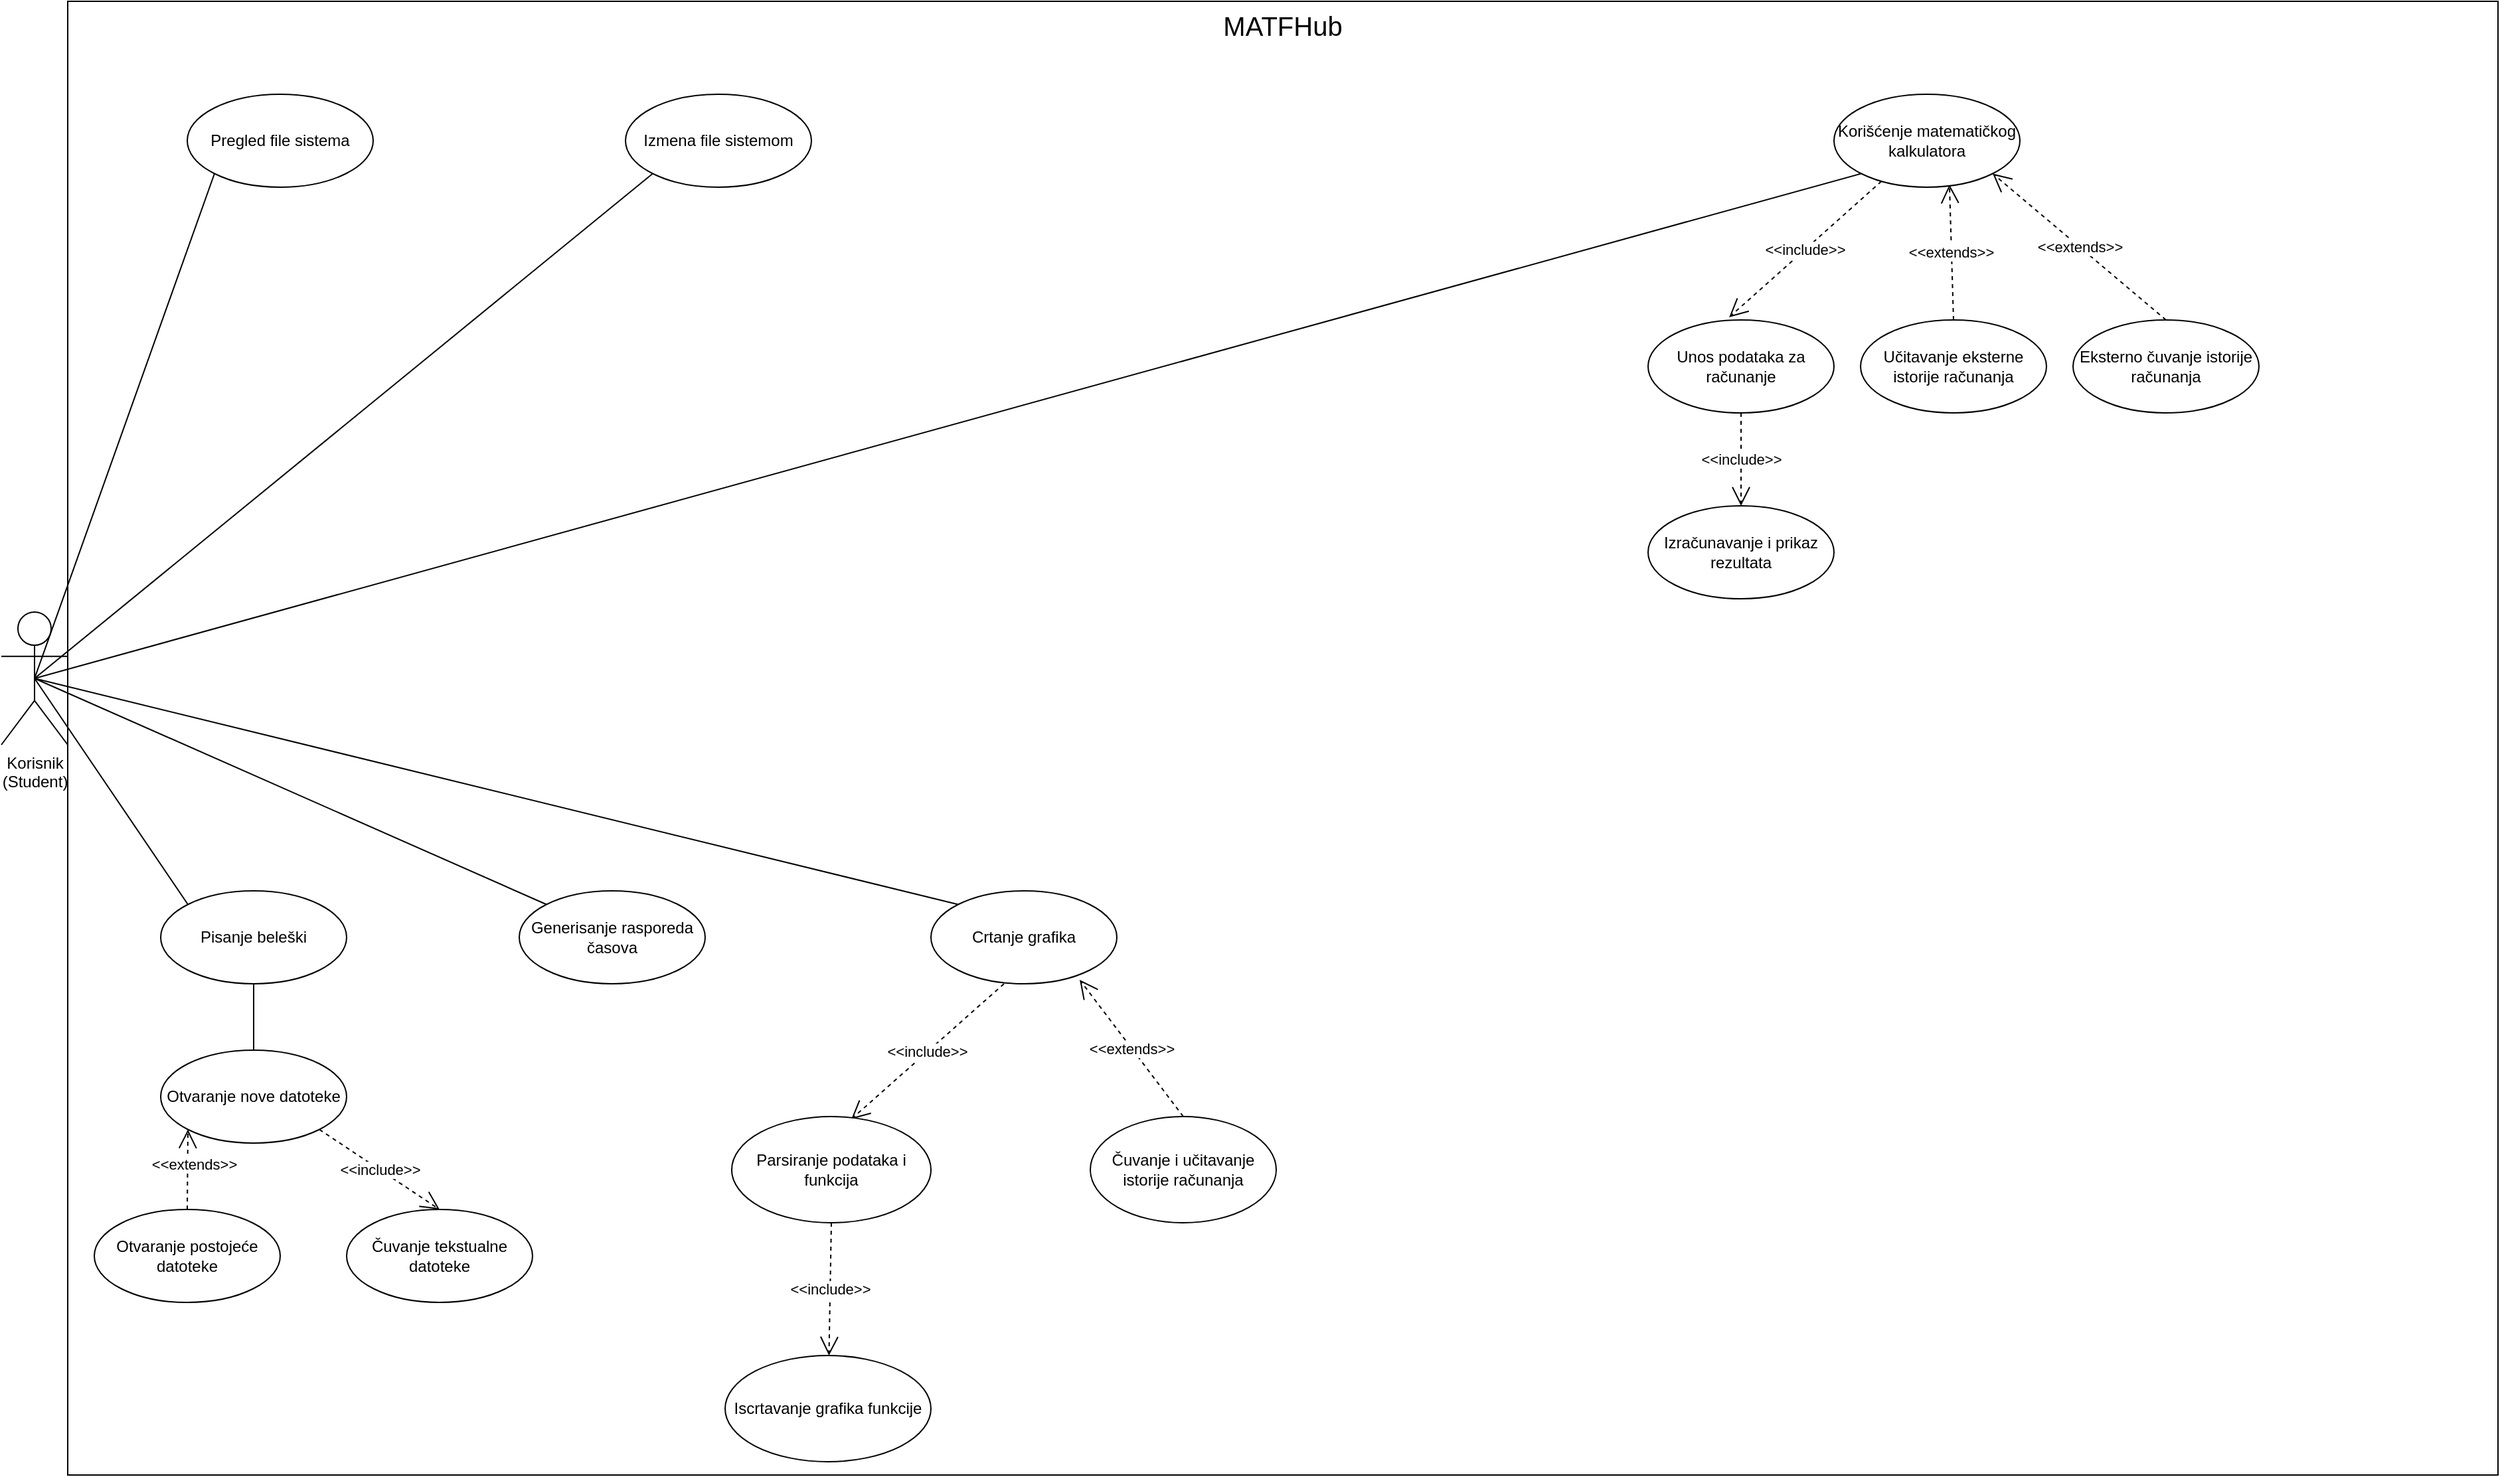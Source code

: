 <mxfile version="22.1.5" type="device">
  <diagram name="Page-1" id="X2eaiPa041BrP36yoekb">
    <mxGraphModel dx="1865" dy="1668" grid="1" gridSize="10" guides="1" tooltips="1" connect="1" arrows="1" fold="1" page="1" pageScale="1" pageWidth="850" pageHeight="1100" math="0" shadow="0">
      <root>
        <mxCell id="0" />
        <mxCell id="1" parent="0" />
        <mxCell id="rg_FPXK4xJHgQXE_X73f-1" value="&lt;font style=&quot;font-size: 20px;&quot;&gt;MATFHub&lt;/font&gt;" style="rounded=0;whiteSpace=wrap;html=1;horizontal=1;verticalAlign=top;" parent="1" vertex="1">
          <mxGeometry x="40" y="-40" width="1830" height="1110" as="geometry" />
        </mxCell>
        <mxCell id="rg_FPXK4xJHgQXE_X73f-2" value="Korisnik&lt;br&gt;(Student)" style="shape=umlActor;verticalLabelPosition=bottom;verticalAlign=top;html=1;outlineConnect=0;" parent="1" vertex="1">
          <mxGeometry x="-10" y="420" width="50" height="100" as="geometry" />
        </mxCell>
        <mxCell id="rg_FPXK4xJHgQXE_X73f-15" value="" style="endArrow=none;html=1;rounded=0;entryX=0;entryY=1;entryDx=0;entryDy=0;exitX=0.5;exitY=0.5;exitDx=0;exitDy=0;exitPerimeter=0;" parent="1" source="rg_FPXK4xJHgQXE_X73f-2" target="nwaX_-txKHDEU03HYDia-13" edge="1">
          <mxGeometry width="50" height="50" relative="1" as="geometry">
            <mxPoint x="110" y="438.69" as="sourcePoint" />
            <mxPoint x="177.574" y="188.284" as="targetPoint" />
            <Array as="points" />
          </mxGeometry>
        </mxCell>
        <mxCell id="rg_FPXK4xJHgQXE_X73f-25" value="Eksterno čuvanje istorije računanja" style="ellipse;whiteSpace=wrap;html=1;" parent="1" vertex="1">
          <mxGeometry x="1550" y="200" width="140" height="70" as="geometry" />
        </mxCell>
        <mxCell id="rg_FPXK4xJHgQXE_X73f-26" value="&amp;lt;&amp;lt;extends&amp;gt;&amp;gt;" style="endArrow=open;endSize=12;dashed=1;html=1;rounded=0;entryX=1;entryY=1;entryDx=0;entryDy=0;exitX=0.5;exitY=0;exitDx=0;exitDy=0;" parent="1" source="rg_FPXK4xJHgQXE_X73f-25" target="nwaX_-txKHDEU03HYDia-17" edge="1">
          <mxGeometry width="160" relative="1" as="geometry">
            <mxPoint x="1270" y="590" as="sourcePoint" />
            <mxPoint x="1430" y="160" as="targetPoint" />
            <Array as="points" />
          </mxGeometry>
        </mxCell>
        <mxCell id="W9EnXdyNnunVsKaJYrJe-1" value="&amp;lt;&amp;lt;extends&amp;gt;&amp;gt;" style="endArrow=open;endSize=12;dashed=1;html=1;rounded=0;entryX=0.621;entryY=0.971;entryDx=0;entryDy=0;entryPerimeter=0;exitX=0.5;exitY=0;exitDx=0;exitDy=0;" parent="1" source="W9EnXdyNnunVsKaJYrJe-2" target="nwaX_-txKHDEU03HYDia-17" edge="1">
          <mxGeometry width="160" relative="1" as="geometry">
            <mxPoint x="1452" y="320" as="sourcePoint" />
            <mxPoint x="1412.426" y="188.284" as="targetPoint" />
            <Array as="points" />
          </mxGeometry>
        </mxCell>
        <mxCell id="W9EnXdyNnunVsKaJYrJe-2" value="Učitavanje eksterne istorije računanja" style="ellipse;whiteSpace=wrap;html=1;" parent="1" vertex="1">
          <mxGeometry x="1390" y="200" width="140" height="70" as="geometry" />
        </mxCell>
        <mxCell id="W9EnXdyNnunVsKaJYrJe-4" value="Izračunavanje i prikaz rezultata" style="ellipse;whiteSpace=wrap;html=1;" parent="1" vertex="1">
          <mxGeometry x="1230" y="340" width="140" height="70" as="geometry" />
        </mxCell>
        <mxCell id="W9EnXdyNnunVsKaJYrJe-6" value="Unos podataka za računanje" style="ellipse;whiteSpace=wrap;html=1;" parent="1" vertex="1">
          <mxGeometry x="1230" y="200" width="140" height="70" as="geometry" />
        </mxCell>
        <mxCell id="W9EnXdyNnunVsKaJYrJe-8" value="&amp;lt;&amp;lt;include&amp;gt;&amp;gt;" style="endArrow=open;endSize=12;dashed=1;html=1;rounded=0;exitX=0.5;exitY=1;exitDx=0;exitDy=0;entryX=0.5;entryY=0;entryDx=0;entryDy=0;" parent="1" source="W9EnXdyNnunVsKaJYrJe-6" target="W9EnXdyNnunVsKaJYrJe-4" edge="1">
          <mxGeometry width="160" relative="1" as="geometry">
            <mxPoint x="1328.04" y="400" as="sourcePoint" />
            <mxPoint x="1390.146" y="540.797" as="targetPoint" />
          </mxGeometry>
        </mxCell>
        <mxCell id="W9EnXdyNnunVsKaJYrJe-9" value="&amp;lt;&amp;lt;include&amp;gt;&amp;gt;" style="endArrow=open;endSize=12;dashed=1;html=1;rounded=0;entryX=0.436;entryY=-0.029;entryDx=0;entryDy=0;entryPerimeter=0;" parent="1" source="nwaX_-txKHDEU03HYDia-17" target="W9EnXdyNnunVsKaJYrJe-6" edge="1">
          <mxGeometry width="160" relative="1" as="geometry">
            <mxPoint x="1391" y="196" as="sourcePoint" />
            <mxPoint x="1267" y="350" as="targetPoint" />
          </mxGeometry>
        </mxCell>
        <mxCell id="nwaX_-txKHDEU03HYDia-4" value="" style="endArrow=none;html=1;rounded=0;exitX=0.5;exitY=0.5;exitDx=0;exitDy=0;exitPerimeter=0;entryX=0;entryY=0;entryDx=0;entryDy=0;" parent="1" source="rg_FPXK4xJHgQXE_X73f-2" target="nwaX_-txKHDEU03HYDia-12" edge="1">
          <mxGeometry width="50" height="50" relative="1" as="geometry">
            <mxPoint x="220" y="350" as="sourcePoint" />
            <mxPoint x="337.574" y="188.284" as="targetPoint" />
          </mxGeometry>
        </mxCell>
        <mxCell id="nwaX_-txKHDEU03HYDia-5" value="" style="endArrow=none;html=1;rounded=0;exitX=0.5;exitY=0.5;exitDx=0;exitDy=0;exitPerimeter=0;entryX=0;entryY=1;entryDx=0;entryDy=0;" parent="1" source="rg_FPXK4xJHgQXE_X73f-2" target="nwaX_-txKHDEU03HYDia-9" edge="1">
          <mxGeometry width="50" height="50" relative="1" as="geometry">
            <mxPoint x="380" y="450" as="sourcePoint" />
            <mxPoint x="687.574" y="188.284" as="targetPoint" />
          </mxGeometry>
        </mxCell>
        <mxCell id="nwaX_-txKHDEU03HYDia-6" value="" style="endArrow=none;html=1;rounded=0;exitX=0.5;exitY=0.5;exitDx=0;exitDy=0;exitPerimeter=0;entryX=0;entryY=1;entryDx=0;entryDy=0;" parent="1" source="rg_FPXK4xJHgQXE_X73f-2" target="nwaX_-txKHDEU03HYDia-17" edge="1">
          <mxGeometry width="50" height="50" relative="1" as="geometry">
            <mxPoint x="310" y="500" as="sourcePoint" />
            <mxPoint x="1310" y="160" as="targetPoint" />
          </mxGeometry>
        </mxCell>
        <mxCell id="nwaX_-txKHDEU03HYDia-9" value="Izmena file sistemom" style="ellipse;whiteSpace=wrap;html=1;" parent="1" vertex="1">
          <mxGeometry x="460" y="30" width="140" height="70" as="geometry" />
        </mxCell>
        <mxCell id="nwaX_-txKHDEU03HYDia-10" value="Pisanje beleški" style="ellipse;whiteSpace=wrap;html=1;" parent="1" vertex="1">
          <mxGeometry x="110" y="630" width="140" height="70" as="geometry" />
        </mxCell>
        <mxCell id="nwaX_-txKHDEU03HYDia-12" value="Generisanje rasporeda časova" style="ellipse;whiteSpace=wrap;html=1;" parent="1" vertex="1">
          <mxGeometry x="380" y="630" width="140" height="70" as="geometry" />
        </mxCell>
        <mxCell id="nwaX_-txKHDEU03HYDia-13" value="Pregled file sistema" style="ellipse;whiteSpace=wrap;html=1;" parent="1" vertex="1">
          <mxGeometry x="130" y="30" width="140" height="70" as="geometry" />
        </mxCell>
        <mxCell id="nwaX_-txKHDEU03HYDia-14" value="" style="endArrow=none;html=1;rounded=0;exitX=0.5;exitY=0.5;exitDx=0;exitDy=0;exitPerimeter=0;entryX=0;entryY=0;entryDx=0;entryDy=0;" parent="1" source="rg_FPXK4xJHgQXE_X73f-2" target="nwaX_-txKHDEU03HYDia-10" edge="1">
          <mxGeometry width="50" height="50" relative="1" as="geometry">
            <mxPoint x="1020" y="610" as="sourcePoint" />
            <mxPoint x="1070" y="560" as="targetPoint" />
          </mxGeometry>
        </mxCell>
        <mxCell id="nwaX_-txKHDEU03HYDia-15" value="Crtanje grafika" style="ellipse;whiteSpace=wrap;html=1;" parent="1" vertex="1">
          <mxGeometry x="690" y="630" width="140" height="70" as="geometry" />
        </mxCell>
        <mxCell id="nwaX_-txKHDEU03HYDia-16" value="" style="endArrow=none;html=1;rounded=0;exitX=0.5;exitY=0.5;exitDx=0;exitDy=0;exitPerimeter=0;entryX=0;entryY=0;entryDx=0;entryDy=0;" parent="1" source="rg_FPXK4xJHgQXE_X73f-2" target="nwaX_-txKHDEU03HYDia-15" edge="1">
          <mxGeometry width="50" height="50" relative="1" as="geometry">
            <mxPoint x="1020" y="610" as="sourcePoint" />
            <mxPoint x="1070" y="560" as="targetPoint" />
          </mxGeometry>
        </mxCell>
        <mxCell id="nwaX_-txKHDEU03HYDia-17" value="Korišćenje matematičkog kalkulatora" style="ellipse;whiteSpace=wrap;html=1;" parent="1" vertex="1">
          <mxGeometry x="1370" y="30" width="140" height="70" as="geometry" />
        </mxCell>
        <mxCell id="vdd0QRdLTEnMU9PzV12m-6" value="Otvaranje nove datoteke" style="ellipse;whiteSpace=wrap;html=1;" parent="1" vertex="1">
          <mxGeometry x="110" y="750" width="140" height="70" as="geometry" />
        </mxCell>
        <mxCell id="vdd0QRdLTEnMU9PzV12m-7" value="Otvaranje postojeće datoteke" style="ellipse;whiteSpace=wrap;html=1;" parent="1" vertex="1">
          <mxGeometry x="60" y="870" width="140" height="70" as="geometry" />
        </mxCell>
        <mxCell id="vdd0QRdLTEnMU9PzV12m-16" value="&amp;lt;&amp;lt;include&amp;gt;&amp;gt;" style="endArrow=open;endSize=12;dashed=1;html=1;rounded=0;entryX=0.5;entryY=0;entryDx=0;entryDy=0;exitX=1;exitY=1;exitDx=0;exitDy=0;" parent="1" source="vdd0QRdLTEnMU9PzV12m-6" target="vdd0QRdLTEnMU9PzV12m-20" edge="1">
          <mxGeometry width="160" relative="1" as="geometry">
            <mxPoint x="685" y="800" as="sourcePoint" />
            <mxPoint x="580" y="940" as="targetPoint" />
          </mxGeometry>
        </mxCell>
        <mxCell id="vdd0QRdLTEnMU9PzV12m-18" value="" style="endArrow=none;html=1;rounded=0;exitX=0.5;exitY=0;exitDx=0;exitDy=0;entryX=0.5;entryY=1;entryDx=0;entryDy=0;" parent="1" source="vdd0QRdLTEnMU9PzV12m-6" target="nwaX_-txKHDEU03HYDia-10" edge="1">
          <mxGeometry width="50" height="50" relative="1" as="geometry">
            <mxPoint x="290" y="770" as="sourcePoint" />
            <mxPoint x="340" y="720" as="targetPoint" />
          </mxGeometry>
        </mxCell>
        <mxCell id="vdd0QRdLTEnMU9PzV12m-19" value="&amp;lt;&amp;lt;extends&amp;gt;&amp;gt;" style="endArrow=open;endSize=12;dashed=1;html=1;rounded=0;entryX=0;entryY=1;entryDx=0;entryDy=0;exitX=0.5;exitY=0;exitDx=0;exitDy=0;" parent="1" source="vdd0QRdLTEnMU9PzV12m-7" target="vdd0QRdLTEnMU9PzV12m-6" edge="1">
          <mxGeometry x="0.138" y="-5" width="160" relative="1" as="geometry">
            <mxPoint x="331" y="830.25" as="sourcePoint" />
            <mxPoint x="320" y="890.25" as="targetPoint" />
            <Array as="points" />
            <mxPoint as="offset" />
          </mxGeometry>
        </mxCell>
        <mxCell id="vdd0QRdLTEnMU9PzV12m-20" value="Čuvanje tekstualne datoteke" style="ellipse;whiteSpace=wrap;html=1;" parent="1" vertex="1">
          <mxGeometry x="250" y="870" width="140" height="70" as="geometry" />
        </mxCell>
        <mxCell id="fRmWGoZuoMupIV2Rn89--5" value="&amp;lt;&amp;lt;include&amp;gt;&amp;gt;" style="endArrow=open;endSize=12;dashed=1;html=1;rounded=0;entryX=0.436;entryY=-0.029;entryDx=0;entryDy=0;entryPerimeter=0;" edge="1" parent="1">
          <mxGeometry width="160" relative="1" as="geometry">
            <mxPoint x="745" y="700" as="sourcePoint" />
            <mxPoint x="630" y="802" as="targetPoint" />
          </mxGeometry>
        </mxCell>
        <mxCell id="fRmWGoZuoMupIV2Rn89--6" value="Parsiranje podataka i funkcija" style="ellipse;whiteSpace=wrap;html=1;" vertex="1" parent="1">
          <mxGeometry x="540" y="800" width="150" height="80" as="geometry" />
        </mxCell>
        <mxCell id="fRmWGoZuoMupIV2Rn89--7" value="&amp;lt;&amp;lt;include&amp;gt;&amp;gt;" style="endArrow=open;endSize=12;dashed=1;html=1;rounded=0;exitX=0.5;exitY=1;exitDx=0;exitDy=0;" edge="1" parent="1" source="fRmWGoZuoMupIV2Rn89--6" target="fRmWGoZuoMupIV2Rn89--8">
          <mxGeometry width="160" relative="1" as="geometry">
            <mxPoint x="865" y="880" as="sourcePoint" />
            <mxPoint x="750" y="982" as="targetPoint" />
          </mxGeometry>
        </mxCell>
        <mxCell id="fRmWGoZuoMupIV2Rn89--8" value="&lt;div&gt;Iscrtavanje grafika funkcije&lt;/div&gt;" style="ellipse;whiteSpace=wrap;html=1;" vertex="1" parent="1">
          <mxGeometry x="535" y="980" width="155" height="80" as="geometry" />
        </mxCell>
        <mxCell id="fRmWGoZuoMupIV2Rn89--9" value="Čuvanje i učitavanje istorije računanja" style="ellipse;whiteSpace=wrap;html=1;" vertex="1" parent="1">
          <mxGeometry x="810" y="800" width="140" height="80" as="geometry" />
        </mxCell>
        <mxCell id="fRmWGoZuoMupIV2Rn89--10" value="&amp;lt;&amp;lt;extends&amp;gt;&amp;gt;" style="endArrow=open;endSize=12;dashed=1;html=1;rounded=0;entryX=0.8;entryY=0.957;entryDx=0;entryDy=0;entryPerimeter=0;exitX=0.5;exitY=0;exitDx=0;exitDy=0;" edge="1" parent="1" source="fRmWGoZuoMupIV2Rn89--9" target="nwaX_-txKHDEU03HYDia-15">
          <mxGeometry width="160" relative="1" as="geometry">
            <mxPoint x="881.5" y="750" as="sourcePoint" />
            <mxPoint x="878.5" y="648" as="targetPoint" />
            <Array as="points" />
          </mxGeometry>
        </mxCell>
      </root>
    </mxGraphModel>
  </diagram>
</mxfile>
